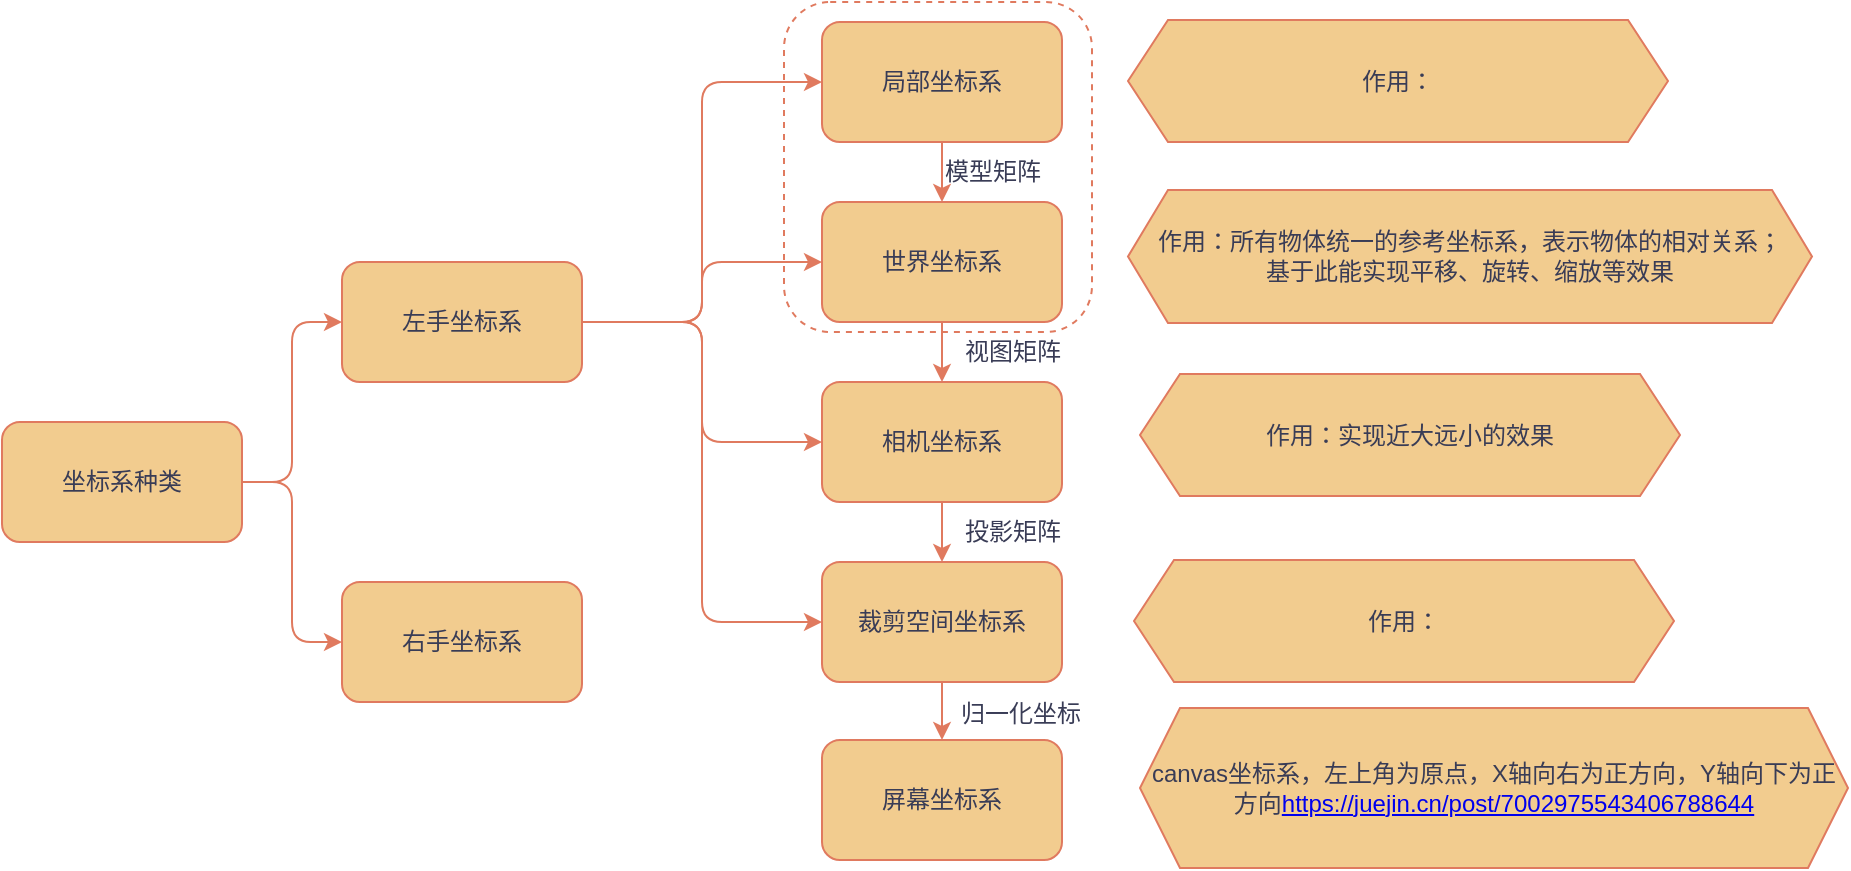 <mxfile version="20.7.4" type="github">
  <diagram id="Z5-SzpJraQpNQHFIWIBT" name="第 1 页">
    <mxGraphModel dx="1221" dy="668" grid="0" gridSize="10" guides="1" tooltips="1" connect="1" arrows="1" fold="1" page="0" pageScale="1" pageWidth="827" pageHeight="1169" math="0" shadow="0">
      <root>
        <mxCell id="0" />
        <mxCell id="1" parent="0" />
        <mxCell id="1oaPmlqbgG1CVayk8qPI-10" style="edgeStyle=orthogonalEdgeStyle;rounded=1;orthogonalLoop=1;jettySize=auto;html=1;exitX=1;exitY=0.5;exitDx=0;exitDy=0;entryX=0;entryY=0.5;entryDx=0;entryDy=0;labelBackgroundColor=none;fontColor=default;strokeColor=#E07A5F;" parent="1" source="1oaPmlqbgG1CVayk8qPI-2" target="1oaPmlqbgG1CVayk8qPI-6" edge="1">
          <mxGeometry relative="1" as="geometry" />
        </mxCell>
        <mxCell id="1oaPmlqbgG1CVayk8qPI-11" style="edgeStyle=orthogonalEdgeStyle;rounded=1;orthogonalLoop=1;jettySize=auto;html=1;exitX=1;exitY=0.5;exitDx=0;exitDy=0;entryX=0;entryY=0.5;entryDx=0;entryDy=0;labelBackgroundColor=none;fontColor=default;strokeColor=#E07A5F;" parent="1" source="1oaPmlqbgG1CVayk8qPI-2" target="1oaPmlqbgG1CVayk8qPI-7" edge="1">
          <mxGeometry relative="1" as="geometry" />
        </mxCell>
        <mxCell id="1oaPmlqbgG1CVayk8qPI-2" value="坐标系种类" style="rounded=1;whiteSpace=wrap;html=1;labelBackgroundColor=none;fillColor=#F2CC8F;strokeColor=#E07A5F;fontColor=#393C56;" parent="1" vertex="1">
          <mxGeometry x="90" y="270" width="120" height="60" as="geometry" />
        </mxCell>
        <mxCell id="1oaPmlqbgG1CVayk8qPI-15" style="edgeStyle=orthogonalEdgeStyle;rounded=1;orthogonalLoop=1;jettySize=auto;html=1;exitX=0.5;exitY=1;exitDx=0;exitDy=0;labelBackgroundColor=none;fontColor=default;strokeColor=#E07A5F;" parent="1" source="1oaPmlqbgG1CVayk8qPI-3" target="1oaPmlqbgG1CVayk8qPI-4" edge="1">
          <mxGeometry relative="1" as="geometry" />
        </mxCell>
        <mxCell id="1oaPmlqbgG1CVayk8qPI-3" value="局部坐标系" style="rounded=1;whiteSpace=wrap;html=1;labelBackgroundColor=none;fillColor=#F2CC8F;strokeColor=#E07A5F;fontColor=#393C56;" parent="1" vertex="1">
          <mxGeometry x="500" y="70" width="120" height="60" as="geometry" />
        </mxCell>
        <mxCell id="1oaPmlqbgG1CVayk8qPI-17" style="edgeStyle=orthogonalEdgeStyle;rounded=1;orthogonalLoop=1;jettySize=auto;html=1;exitX=0.5;exitY=1;exitDx=0;exitDy=0;labelBackgroundColor=none;fontColor=default;strokeColor=#E07A5F;" parent="1" source="1oaPmlqbgG1CVayk8qPI-4" target="1oaPmlqbgG1CVayk8qPI-5" edge="1">
          <mxGeometry relative="1" as="geometry" />
        </mxCell>
        <mxCell id="1oaPmlqbgG1CVayk8qPI-4" value="世界坐标系" style="rounded=1;whiteSpace=wrap;html=1;labelBackgroundColor=none;fillColor=#F2CC8F;strokeColor=#E07A5F;fontColor=#393C56;" parent="1" vertex="1">
          <mxGeometry x="500" y="160" width="120" height="60" as="geometry" />
        </mxCell>
        <mxCell id="1oaPmlqbgG1CVayk8qPI-21" style="edgeStyle=orthogonalEdgeStyle;rounded=1;orthogonalLoop=1;jettySize=auto;html=1;exitX=0.5;exitY=1;exitDx=0;exitDy=0;entryX=0.5;entryY=0;entryDx=0;entryDy=0;labelBackgroundColor=none;fontColor=default;strokeColor=#E07A5F;" parent="1" source="1oaPmlqbgG1CVayk8qPI-5" target="1oaPmlqbgG1CVayk8qPI-20" edge="1">
          <mxGeometry relative="1" as="geometry" />
        </mxCell>
        <mxCell id="1oaPmlqbgG1CVayk8qPI-5" value="相机坐标系" style="rounded=1;whiteSpace=wrap;html=1;labelBackgroundColor=none;fillColor=#F2CC8F;strokeColor=#E07A5F;fontColor=#393C56;" parent="1" vertex="1">
          <mxGeometry x="500" y="250" width="120" height="60" as="geometry" />
        </mxCell>
        <mxCell id="1oaPmlqbgG1CVayk8qPI-12" style="edgeStyle=orthogonalEdgeStyle;rounded=1;orthogonalLoop=1;jettySize=auto;html=1;exitX=1;exitY=0.5;exitDx=0;exitDy=0;entryX=0;entryY=0.5;entryDx=0;entryDy=0;labelBackgroundColor=none;fontColor=default;strokeColor=#E07A5F;" parent="1" source="1oaPmlqbgG1CVayk8qPI-6" target="1oaPmlqbgG1CVayk8qPI-3" edge="1">
          <mxGeometry relative="1" as="geometry" />
        </mxCell>
        <mxCell id="1oaPmlqbgG1CVayk8qPI-13" style="edgeStyle=orthogonalEdgeStyle;rounded=1;orthogonalLoop=1;jettySize=auto;html=1;exitX=1;exitY=0.5;exitDx=0;exitDy=0;entryX=0;entryY=0.5;entryDx=0;entryDy=0;labelBackgroundColor=none;fontColor=default;strokeColor=#E07A5F;" parent="1" source="1oaPmlqbgG1CVayk8qPI-6" target="1oaPmlqbgG1CVayk8qPI-4" edge="1">
          <mxGeometry relative="1" as="geometry" />
        </mxCell>
        <mxCell id="1oaPmlqbgG1CVayk8qPI-14" style="edgeStyle=orthogonalEdgeStyle;rounded=1;orthogonalLoop=1;jettySize=auto;html=1;exitX=1;exitY=0.5;exitDx=0;exitDy=0;entryX=0;entryY=0.5;entryDx=0;entryDy=0;labelBackgroundColor=none;fontColor=default;strokeColor=#E07A5F;" parent="1" source="1oaPmlqbgG1CVayk8qPI-6" target="1oaPmlqbgG1CVayk8qPI-5" edge="1">
          <mxGeometry relative="1" as="geometry" />
        </mxCell>
        <mxCell id="1oaPmlqbgG1CVayk8qPI-28" style="edgeStyle=orthogonalEdgeStyle;orthogonalLoop=1;jettySize=auto;html=1;exitX=1;exitY=0.5;exitDx=0;exitDy=0;entryX=0;entryY=0.5;entryDx=0;entryDy=0;labelBackgroundColor=none;fontColor=default;strokeColor=#E07A5F;rounded=1;" parent="1" source="1oaPmlqbgG1CVayk8qPI-6" target="1oaPmlqbgG1CVayk8qPI-20" edge="1">
          <mxGeometry relative="1" as="geometry" />
        </mxCell>
        <mxCell id="1oaPmlqbgG1CVayk8qPI-6" value="左手坐标系" style="rounded=1;whiteSpace=wrap;html=1;labelBackgroundColor=none;fillColor=#F2CC8F;strokeColor=#E07A5F;fontColor=#393C56;" parent="1" vertex="1">
          <mxGeometry x="260" y="190" width="120" height="60" as="geometry" />
        </mxCell>
        <mxCell id="1oaPmlqbgG1CVayk8qPI-7" value="右手坐标系" style="rounded=1;whiteSpace=wrap;html=1;labelBackgroundColor=none;fillColor=#F2CC8F;strokeColor=#E07A5F;fontColor=#393C56;" parent="1" vertex="1">
          <mxGeometry x="260" y="350" width="120" height="60" as="geometry" />
        </mxCell>
        <mxCell id="1oaPmlqbgG1CVayk8qPI-16" value="模型矩阵" style="text;html=1;align=center;verticalAlign=middle;resizable=0;points=[];autosize=1;strokeColor=none;fillColor=none;labelBackgroundColor=none;rounded=1;fontColor=#393C56;" parent="1" vertex="1">
          <mxGeometry x="550" y="130" width="70" height="30" as="geometry" />
        </mxCell>
        <mxCell id="1oaPmlqbgG1CVayk8qPI-18" value="视图矩阵" style="text;html=1;align=center;verticalAlign=middle;resizable=0;points=[];autosize=1;strokeColor=none;fillColor=none;labelBackgroundColor=none;rounded=1;fontColor=#393C56;" parent="1" vertex="1">
          <mxGeometry x="560" y="220" width="70" height="30" as="geometry" />
        </mxCell>
        <mxCell id="1oaPmlqbgG1CVayk8qPI-33" style="edgeStyle=orthogonalEdgeStyle;rounded=1;orthogonalLoop=1;jettySize=auto;html=1;exitX=0.5;exitY=1;exitDx=0;exitDy=0;entryX=0.5;entryY=0;entryDx=0;entryDy=0;labelBackgroundColor=none;fontColor=default;strokeColor=#E07A5F;" parent="1" source="1oaPmlqbgG1CVayk8qPI-20" target="1oaPmlqbgG1CVayk8qPI-26" edge="1">
          <mxGeometry relative="1" as="geometry" />
        </mxCell>
        <mxCell id="1oaPmlqbgG1CVayk8qPI-20" value="裁剪空间坐标系" style="rounded=1;whiteSpace=wrap;html=1;labelBackgroundColor=none;fillColor=#F2CC8F;strokeColor=#E07A5F;fontColor=#393C56;" parent="1" vertex="1">
          <mxGeometry x="500" y="340" width="120" height="60" as="geometry" />
        </mxCell>
        <mxCell id="1oaPmlqbgG1CVayk8qPI-22" value="投影矩阵" style="text;html=1;align=center;verticalAlign=middle;resizable=0;points=[];autosize=1;strokeColor=none;fillColor=none;labelBackgroundColor=none;rounded=1;fontColor=#393C56;" parent="1" vertex="1">
          <mxGeometry x="560" y="310" width="70" height="30" as="geometry" />
        </mxCell>
        <mxCell id="1oaPmlqbgG1CVayk8qPI-26" value="屏幕坐标系" style="rounded=1;whiteSpace=wrap;html=1;labelBackgroundColor=none;fillColor=#F2CC8F;strokeColor=#E07A5F;fontColor=#393C56;" parent="1" vertex="1">
          <mxGeometry x="500" y="429" width="120" height="60" as="geometry" />
        </mxCell>
        <mxCell id="1oaPmlqbgG1CVayk8qPI-34" value="归一化坐标" style="text;html=1;align=center;verticalAlign=middle;resizable=0;points=[];autosize=1;strokeColor=none;fillColor=none;labelBackgroundColor=none;rounded=1;fontColor=#393C56;" parent="1" vertex="1">
          <mxGeometry x="560" y="403" width="78" height="26" as="geometry" />
        </mxCell>
        <mxCell id="1oaPmlqbgG1CVayk8qPI-41" value="canvas坐标系，左上角为原点，X轴向右为正方向，Y轴向下为正方向&lt;a style=&quot;border-color: var(--border-color);&quot; href=&quot;https://juejin.cn/post/7002975543406788644&quot;&gt;https://juejin.cn/post/7002975543406788644&lt;/a&gt;" style="shape=hexagon;perimeter=hexagonPerimeter2;whiteSpace=wrap;html=1;fixedSize=1;labelBackgroundColor=none;rounded=0;fillColor=#F2CC8F;strokeColor=#E07A5F;fontColor=#393C56;" parent="1" vertex="1">
          <mxGeometry x="659" y="413" width="354" height="80" as="geometry" />
        </mxCell>
        <mxCell id="Jg-vCYdYaEvKjRM4YeU7-1" value="作用：实现近大远小的效果" style="shape=hexagon;perimeter=hexagonPerimeter2;whiteSpace=wrap;html=1;fixedSize=1;labelBackgroundColor=none;fillColor=#F2CC8F;strokeColor=#E07A5F;fontColor=#393C56;rounded=0;" parent="1" vertex="1">
          <mxGeometry x="659" y="246" width="270" height="61" as="geometry" />
        </mxCell>
        <mxCell id="Jg-vCYdYaEvKjRM4YeU7-2" value="作用：所有物体统一的参考坐标系，表示物体的相对关系；&lt;br&gt;基于此能实现平移、旋转、缩放等效果" style="shape=hexagon;perimeter=hexagonPerimeter2;whiteSpace=wrap;html=1;fixedSize=1;labelBackgroundColor=none;fillColor=#F2CC8F;strokeColor=#E07A5F;fontColor=#393C56;rounded=0;" parent="1" vertex="1">
          <mxGeometry x="653" y="154" width="342" height="66.5" as="geometry" />
        </mxCell>
        <mxCell id="Jg-vCYdYaEvKjRM4YeU7-3" value="作用：" style="shape=hexagon;perimeter=hexagonPerimeter2;whiteSpace=wrap;html=1;fixedSize=1;labelBackgroundColor=none;fillColor=#F2CC8F;strokeColor=#E07A5F;fontColor=#393C56;rounded=0;" parent="1" vertex="1">
          <mxGeometry x="656" y="339" width="270" height="61" as="geometry" />
        </mxCell>
        <mxCell id="Jg-vCYdYaEvKjRM4YeU7-4" value="作用：" style="shape=hexagon;perimeter=hexagonPerimeter2;whiteSpace=wrap;html=1;fixedSize=1;labelBackgroundColor=none;fillColor=#F2CC8F;strokeColor=#E07A5F;fontColor=#393C56;rounded=0;" parent="1" vertex="1">
          <mxGeometry x="653" y="69" width="270" height="61" as="geometry" />
        </mxCell>
        <mxCell id="jFFGwFFuAKIvUDbLiEUG-1" value="" style="rounded=1;whiteSpace=wrap;html=1;strokeColor=#E07A5F;fontColor=#393C56;fillColor=none;dashed=1;" vertex="1" parent="1">
          <mxGeometry x="481" y="60" width="154" height="165" as="geometry" />
        </mxCell>
      </root>
    </mxGraphModel>
  </diagram>
</mxfile>
